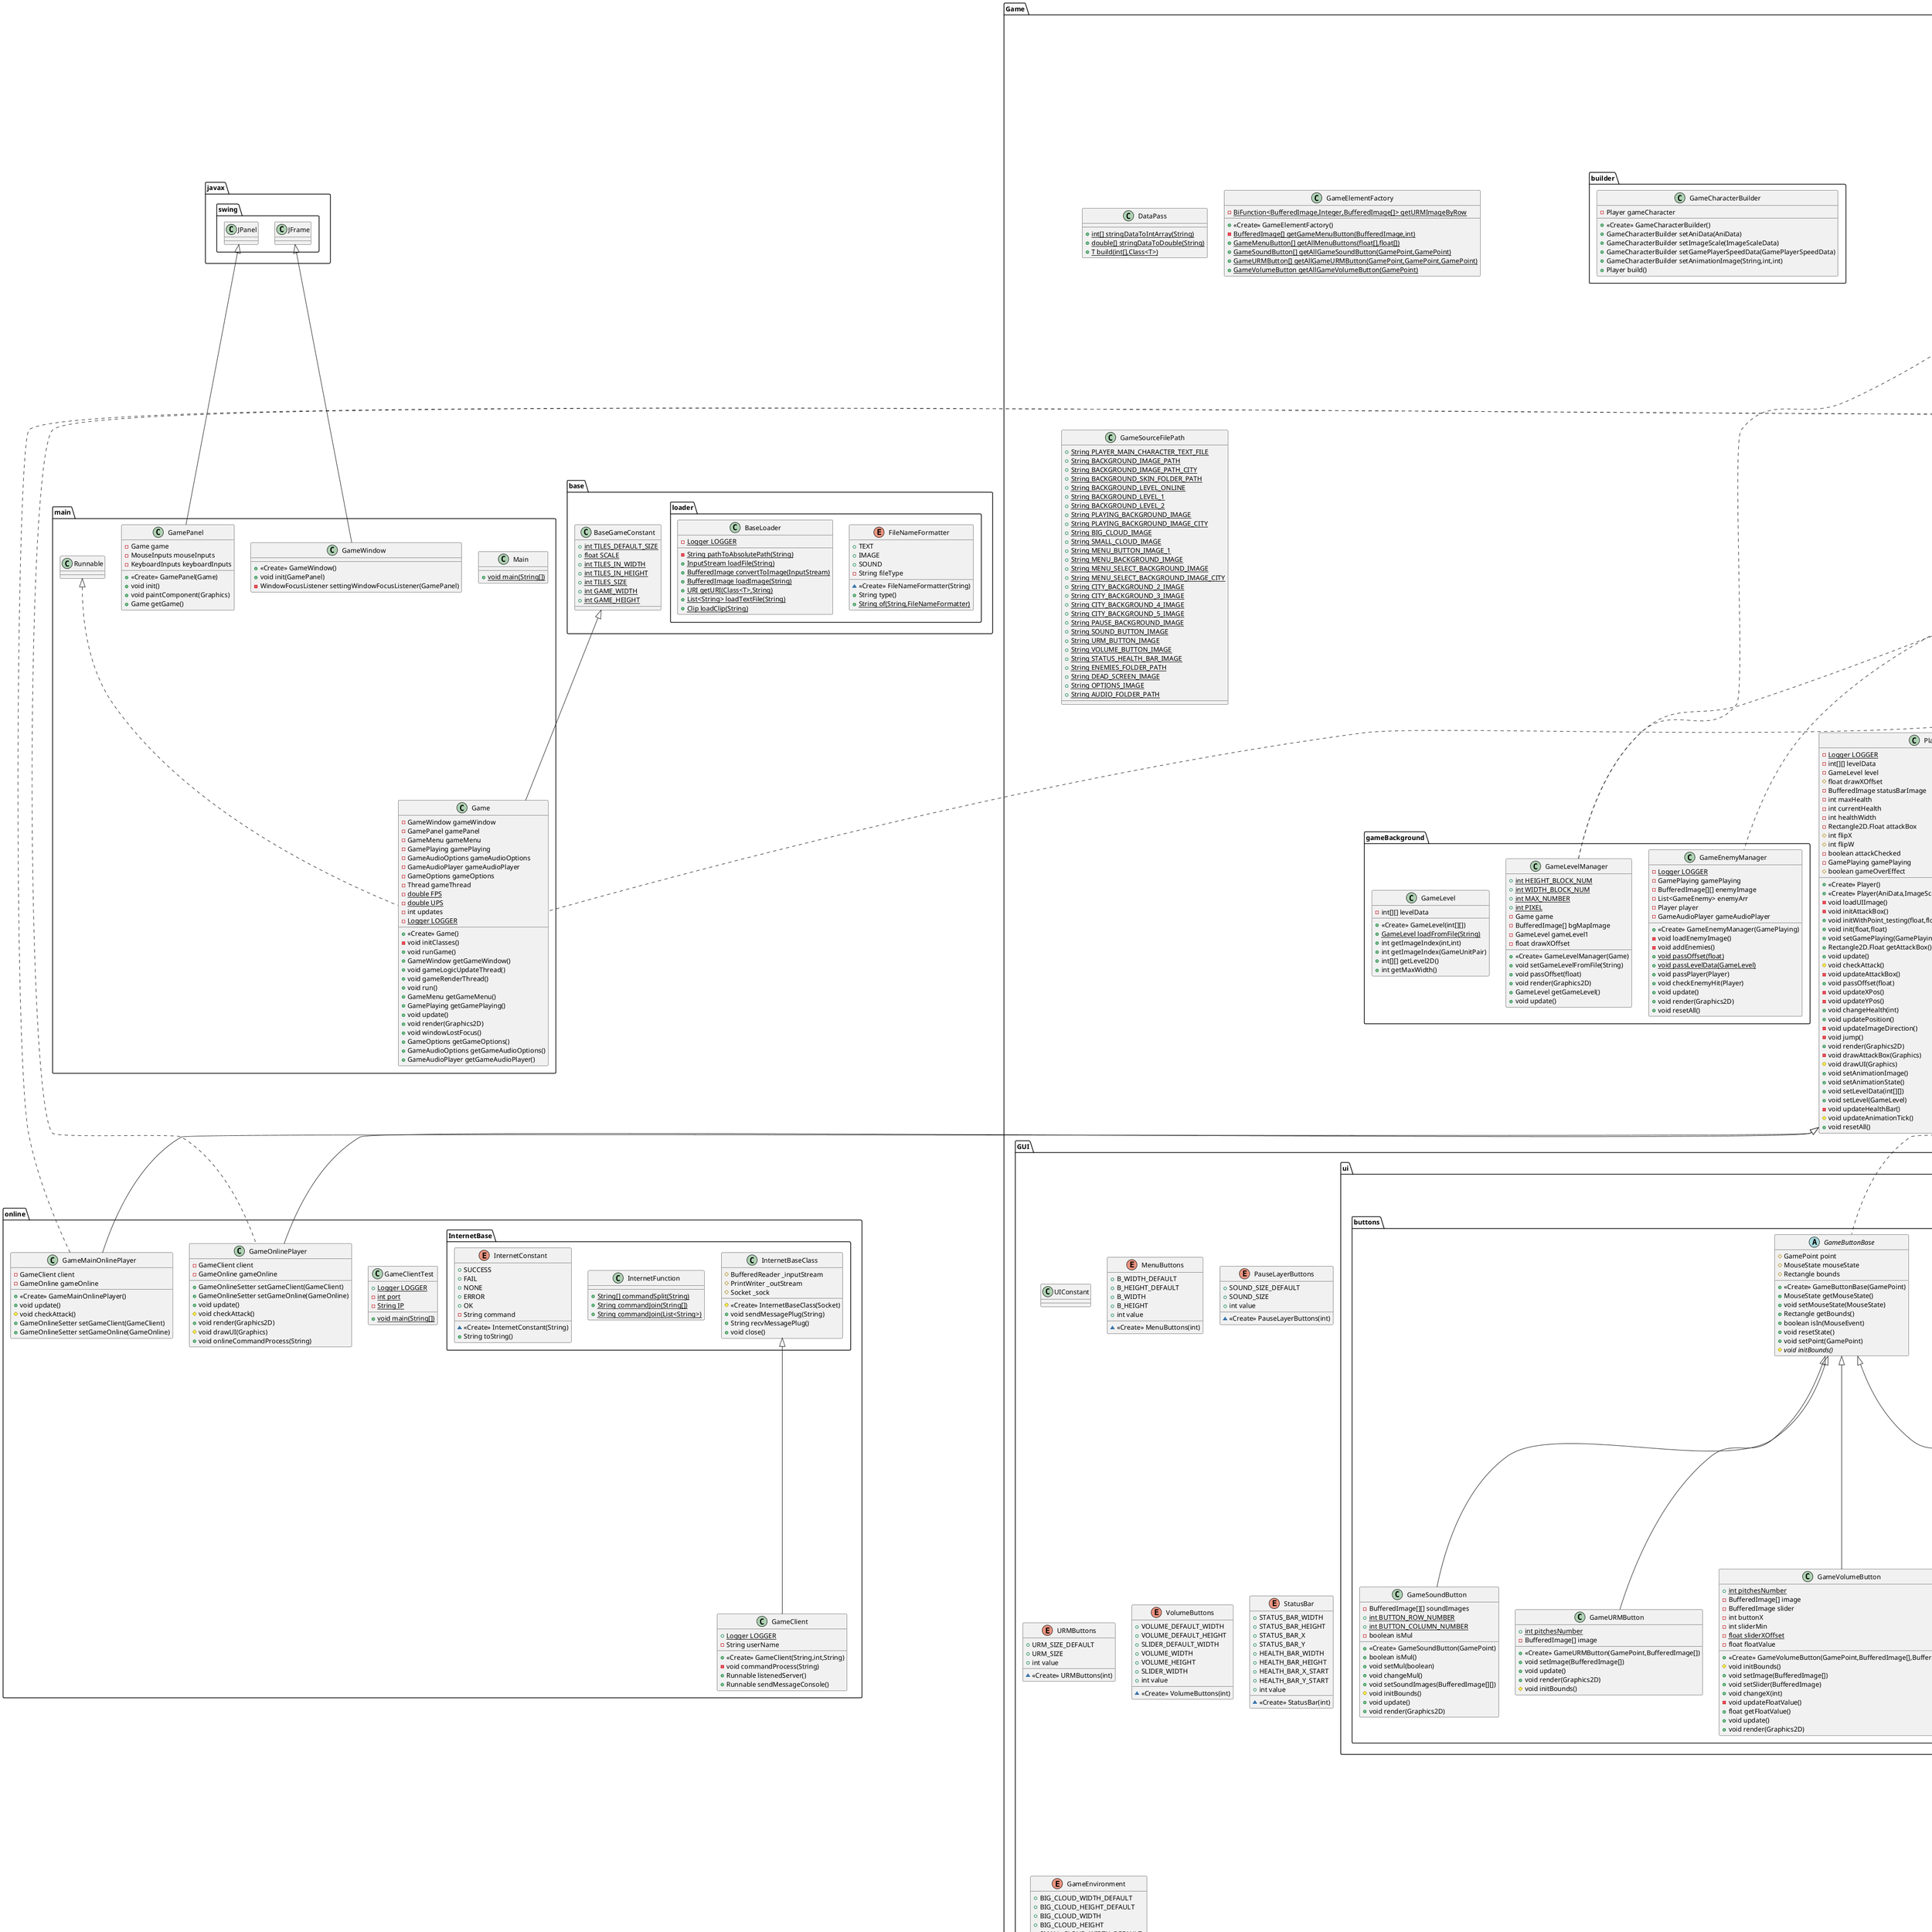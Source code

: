 @startuml
class online.GameClientTest {
+ {static} Logger LOGGER
- {static} int port
- {static} String IP
+ {static} void main(String[])
}
enum Game.audio.GameAudio {
+  MENU_1
+  LEVEL_1
+  LEVEL_2
+  CLICK
+  DIE
+  JUMP
+  GAMEOVER
+  LVL_COMPLETED
+  ATTACK_ONE
+  ATTACK_TWO
+  ATTACK_THREE
+  PLAYER_GET_HIT
+  ENEMY_ATTACK
+  ENEMY_DIE
+  ENEMY_FOUND_PLAYER
+ int arrayIndex
+ String fileName
+ {static} String[] allSongNames
+ {static} String[] allUISoundsName
+ {static} String[] allEffectNames
+ {static} GameAudio[] allAttackSound
+ {static} GameAudio[] allEnemyAttackEffectSound
~ <<Create>> GameAudio(int,String)
}
class Game.GUI.GameOptions {
- {static} Logger LOGGER
- GameAudioOptions gameAudioOptions
- BufferedImage backgroundImage
- GamePoint optionsPoints
- GameUnitPair optionsWH
- GameURMButton menuBtn
+ <<Create>> GameOptions(Game)
- void loadImage()
- void loadButtons()
+ void update()
+ void render(Graphics2D)
+ void mouseClicked(MouseEvent)
+ void mousePressed(MouseEvent)
+ void mouseReleased(MouseEvent)
+ void mouseEntered(MouseEvent)
+ void mouseExited(MouseEvent)
+ void mouseDragged(MouseEvent)
+ void mouseMoved(MouseEvent)
+ void keyTyped(KeyEvent)
+ void keyPressed(KeyEvent)
+ void keyReleased(KeyEvent)
}
class main.Main {
+ {static} void main(String[])
}
enum base.loader.FileNameFormatter {
+  TEXT
+  IMAGE
+  SOUND
- String fileType
~ <<Create>> FileNameFormatter(String)
+ String type()
+ {static} String of(String,FileNameFormatter)
}
class Game.DataPass {
+ {static} int[] stringDataToIntArray(String)
+ {static} double[] stringDataToDouble(String)
+ {static} T build(int[],Class<T>)
}
class online.InternetBase.InternetBaseClass {
# BufferedReader _inputStream
# PrintWriter _outStream
# Socket _sock
# <<Create>> InternetBaseClass(Socket)
+ void sendMessagePlug(String)
+ String recvMessagePlug()
+ void close()
}
abstract class Game.GUI.GameStateBase {
# Game game
+ <<Create>> GameStateBase(Game)
+ Game getGame()
+ boolean isIn(MouseEvent,GameMenuButton)
+ void setGameState(GameState)
}
class Game.GUI.ui.buttons.GameVolumeButton {
+ {static} int pitchesNumber
- BufferedImage[] image
- BufferedImage slider
- int buttonX
- int sliderMin
- {static} float sliderXOffset
- float floatValue
+ <<Create>> GameVolumeButton(GamePoint,BufferedImage[],BufferedImage)
# void initBounds()
+ void setImage(BufferedImage[])
+ void setSlider(BufferedImage)
+ void changeX(int)
- void updateFloatValue()
+ float getFloatValue()
+ void update()
+ void render(Graphics2D)
}
enum Game.gameBase.GameCalculator {
+  ADD
+  SUB
+  MUL
+  DIV
+ {static} GameUnitPair calculate(int,int,GameCalculator,int)
+ {static} GameUnitPair calculate(int,int,GameCalculatorLambda)
}
class Game.GUI.ui.GameAudioOptions {
- {static} Logger LOGGER
- GameSoundButton musicButton
- GameVolumeButton volumeButtons
- List<GameButtonBase> allButtons
- GameAudioPlayer gameAudioPlayer
+ <<Create>> GameAudioOptions(GameAudioPlayer)
- void createSoundButton()
- void createVolumeButtons()
+ void update()
+ void render(Graphics2D)
+ void mouseClicked(MouseEvent)
+ void mousePressed(MouseEvent)
+ void mouseReleased(MouseEvent)
+ void mouseEntered(MouseEvent)
+ void mouseExited(MouseEvent)
+ void mouseDragged(MouseEvent)
+ void mouseMoved(MouseEvent)
+ void keyTyped(KeyEvent)
+ void keyPressed(KeyEvent)
+ void keyReleased(KeyEvent)
}
class online.InternetBase.InternetFunction {
+ {static} String[] commandSplit(String)
+ {static} String commandJoin(String[])
+ {static} String commandJoin(List<String>)
}
class Game.Loader.ImageNamePath {
+ {static} String PLAYER_MAIN_CHARACTER
+ {static} String imagePath(String,String)
+ {static} String imagePath(String)
}
class Game.role.GameEnemy {
- {static} Logger LOGGER
+ {static} int levelDataID
- {static} float drawXOffset
- {static} GameLevel levelData
- Player player
- {static} float walkSpeed
- int flipX
- Rectangle2D.Float attackBox
- boolean findPlayer
+ <<Create>> GameEnemy()
+ <<Create>> GameEnemy(String,float,float,GameEnemyType,GameAudioPlayer)
+ <<Create>> GameEnemy(float,float,BufferedImage[][],GameAudioPlayer)
+ {static} void passLevelData(GameLevel)
+ void setGameAudioPlayer(GameAudioPlayer)
- void initAttackBox()
+ {static} void passOffset(float)
+ void passPlayer(Player)
+ void update()
- void updateAttackBox()
+ void render(Graphics2D)
- void drawAttackBox(Graphics)
+ void updatePosition()
- void moveX()
- void updateXPosAndBehavior()
- void updateYPos()
+ void setAnimationImage()
+ void setAnimationState()
}
class online.GameMainOnlinePlayer {
- GameClient client
- GameOnline gameOnline
+ <<Create>> GameMainOnlinePlayer()
+ void update()
# void checkAttack()
+ GameOnlineSetter setGameClient(GameClient)
+ GameOnlineSetter setGameOnline(GameOnline)
}
interface Game.PLUG.online.GameOnlineSetter {
+ GameOnlineSetter setGameClient(GameClient)
+ GameOnlineSetter setGameOnline(GameOnline)
}
class Game.gameBase.GamePoint {
+ <<Create>> GamePoint()
+ <<Create>> GamePoint(int,int)
+ <<Create>> GamePoint(float,float)
+ <<Create>> GamePoint(GameUnitPair)
+ <<Create>> GamePoint(Point)
+ {static} GamePoint buildGamePoint(int,int)
+ {static} GamePoint buildGamePoint(float,float)
+ {static} GamePoint buildGamePoint(GameUnitPair)
+ {static} GamePoint buildGamePoint(Point)
+ void addToX(float)
+ void subToX(float)
+ void mulToX(float)
+ void divToX(float)
+ void addToY(float)
+ void subToY(float)
+ void mulToY(float)
+ void divToY(float)
+ GamePoint getCopy()
+ boolean equals(Object)
+ String toString()
+ {static} double distance(GameUnitPair,GameUnitPair)
+ {static} GamePoint add(GameUnitPair,GameUnitPair)
+ {static} GamePoint sub(GameUnitPair,GameUnitPair)
+ {static} GamePoint mul(GameUnitPair,GameUnitPair)
+ {static} double dot(GameUnitPair,GameUnitPair)
}
interface Game.PLUG.gameMath.GameLambda {
+ T func(T,T)
}
class Game.GUI.ui.GamePauseDisplayLayer {
- BufferedImage backgroundImage
- GamePlaying gamePlaying
- GameAudioOptions gameAudioOptions
- GameUnitPair bgWH
- GamePoint bgPoint
- GameURMButton menuB
- List<GameButtonBase> allButtons
- {static} Logger LOGGER
+ <<Create>> GamePauseDisplayLayer(GamePlaying)
- void createURMButton()
- void loadBackground()
+ void update()
+ void render(Graphics2D)
+ void mouseClicked(MouseEvent)
+ void mousePressed(MouseEvent)
+ void mouseReleased(MouseEvent)
+ void mouseEntered(MouseEvent)
+ void mouseExited(MouseEvent)
+ void mouseDragged(MouseEvent)
+ void mouseMoved(MouseEvent)
+ void keyTyped(KeyEvent)
+ void keyPressed(KeyEvent)
+ void keyReleased(KeyEvent)
}
class Game.GUI.GameOnline {
- BufferedImage bgImage
+ {static} Logger LOGGER
- {static} int port
- GameLevelManager gameLevelManager
- String IP
- GameMainOnlinePlayer player
- GameOnlinePlayer gameOnlinePlayer
- String roomPlay
- String userName
- GameClient client
+ <<Create>> GameOnline(Game)
- void commandProcess(String)
- void loadImage()
- void initClient()
- void initClass()
+ void update()
+ void render(Graphics2D)
- void listenToServer()
+ void mouseClicked(MouseEvent)
+ void mousePressed(MouseEvent)
+ void mouseReleased(MouseEvent)
+ void mouseEntered(MouseEvent)
+ void mouseExited(MouseEvent)
+ void mouseDragged(MouseEvent)
+ void mouseMoved(MouseEvent)
- void keyEventToPlayerMove(KeyEvent,boolean)
+ void keyTyped(KeyEvent)
+ void keyPressed(KeyEvent)
+ void keyReleased(KeyEvent)
+ void setPlayerDying(boolean)
}
class Game.GUI.ui.buttons.GameMenuButton {
+ {static} int pitchesNumber
- {static} int xOffsetCenter
- GameState state
- BufferedImage[] images
+ <<Create>> GameMenuButton(GamePoint,BufferedImage[],GameState)
# void initBounds()
+ void update()
+ void render(Graphics2D)
+ void applyGameState()
}
class Game.Loader.GameElementLoader {
+ Player gameCharacter()
+ {static} Player getTestingGameCharacter()
+ {static} Player getTestingGameCharacter(String)
+ {static} BufferedImage[] loadBackgroundSkinImageFromTextList(String)
+ {static} Player loadCharacterByPath(String)
+ {static} int[][] loadGameLevelData(String,int,int)
+ {static} ArrayList<GameEnemy> loadGameEnemyData(String,int,int,BufferedImage[][],GameAudioPlayer)
}
class main.GameWindow {
+ <<Create>> GameWindow()
+ void init(GamePanel)
- WindowFocusListener settingWindowFocusListener(GamePanel)
}
class Game.GUI.UIConstant {
}
enum Game.GUI.MenuButtons {
+  B_WIDTH_DEFAULT
+  B_HEIGHT_DEFAULT
+  B_WIDTH
+  B_HEIGHT
+ int value
~ <<Create>> MenuButtons(int)
}
enum Game.GUI.PauseLayerButtons {
+  SOUND_SIZE_DEFAULT
+  SOUND_SIZE
+ int value
~ <<Create>> PauseLayerButtons(int)
}
enum Game.GUI.URMButtons {
+  URM_SIZE_DEFAULT
+  URM_SIZE
+ int value
~ <<Create>> URMButtons(int)
}
enum Game.GUI.VolumeButtons {
+  VOLUME_DEFAULT_WIDTH
+  VOLUME_DEFAULT_HEIGHT
+  SLIDER_DEFAULT_WIDTH
+  VOLUME_WIDTH
+  VOLUME_HEIGHT
+  SLIDER_WIDTH
+ int value
~ <<Create>> VolumeButtons(int)
}
enum Game.GUI.StatusBar {
+  STATUS_BAR_WIDTH
+  STATUS_BAR_HEIGHT
+  STATUS_BAR_X
+  STATUS_BAR_Y
+  HEALTH_BAR_WIDTH
+  HEALTH_BAR_HEIGHT
+  HEALTH_BAR_X_START
+  HEALTH_BAR_Y_START
+ int value
~ <<Create>> StatusBar(int)
}
class Game.Player {
- {static} Logger LOGGER
- int[][] levelData
- GameLevel level
# float drawXOffset
- BufferedImage statusBarImage
- int maxHealth
- int currentHealth
- int healthWidth
- Rectangle2D.Float attackBox
# int flipX
# int flipW
- boolean attackChecked
- GamePlaying gamePlaying
# boolean gameOverEffect
+ <<Create>> Player()
+ <<Create>> Player(AniData,ImageScaleData,GamePlayerSpeedData)
- void loadUIImage()
- void initAttackBox()
+ void initWithPoint_testing(float,float)
+ void init(float,float)
+ void setGamePlaying(GamePlaying)
+ Rectangle2D.Float getAttackBox()
+ void update()
# void checkAttack()
- void updateAttackBox()
+ void passOffset(float)
- void updateXPos()
- void updateYPos()
+ void changeHealth(int)
+ void updatePosition()
- void updateImageDirection()
- void jump()
+ void render(Graphics2D)
- void drawAttackBox(Graphics)
# void drawUI(Graphics)
+ void setAnimationImage()
+ void setAnimationState()
+ void setLevelData(int[][])
+ void setLevel(GameLevel)
- void updateHealthBar()
# void updateAnimationTick()
+ void resetAll()
}
class Game.audio.GameAudioPlayer {
- {static} Logger LOGGER
- Clip[] songs
- int currentSongId
- float volume
- boolean songMute
- Random random
- String folderPath
+ <<Create>> GameAudioPlayer(String)
- void loadUISoundEffects()
- void loadSongs()
- void loadEffects()
- String soundPath(String)
- Clip loadClip(String)
+ void setVolume(float)
+ void stopSong()
+ void setLevelSong(int)
+ void levelCompleted()
+ void playAttackSound()
+ void playEnemyAttackSound()
+ void playEffect(GameAudio)
+ void playUiEffect(GameAudio)
+ void playSong(GameAudio)
+ void toggleSongMute()
+ void toggleEffectMute()
- FloatControl clipToFloatControl(Clip)
- void updateSongVolume()
- void updateEffectsVolume()
}
enum Game.state.GameCharacterState {
+  IDLE
+  MOVING
+  JUMP
+  FALLING
+  ATTACKING
+  HIT
+  DEAD
+ int saveArrayIndex
+ int frameNumber
+ String imageString
~ <<Create>> GameCharacterState(int,int,String)
}
interface Game.PLUG.gameMath.GameCalculatorLambda {
+ int calculate(int)
}
class Game.GUI.ui.buttons.GameSoundButton {
- BufferedImage[][] soundImages
+ {static} int BUTTON_ROW_NUMBER
+ {static} int BUTTON_COLUMN_NUMBER
- boolean isMul
+ <<Create>> GameSoundButton(GamePoint)
+ boolean isMul()
+ void setMul(boolean)
+ void changeMul()
+ void setSoundImages(BufferedImage[][])
# void initBounds()
+ void update()
+ void render(Graphics2D)
}
class base.BaseGameConstant {
+ {static} int TILES_DEFAULT_SIZE
+ {static} float SCALE
+ {static} int TILES_IN_WIDTH
+ {static} int TILES_IN_HEIGHT
+ {static} int TILES_SIZE
+ {static} int GAME_WIDTH
+ {static} int GAME_HEIGHT
}
interface Game.PLUG.gameDrawer.GameRenderInterface {
+ void render(Graphics2D)
}
class Game.GUI.GamePlaying {
- {static} Logger LOGGER
- float leftBorder
- float rightBorder
- GameLevelManager gameLevelManager
- Player player
- GamePauseDisplayLayer gamePauseDisplayLayer
- boolean paused
- float xLevelOffset
- int levelTileWide
- int maxTileOffset
- int maxLevelOffset
- BufferedImage playingBackgroundImage
- BufferedImage cityImage2
- GameEnemyManager gameEnemyManager
- GameOverDisplayLayer gameOverDisplayLayer
- boolean gameOver
- boolean playerDying
+ <<Create>> GamePlaying(Game)
+ void setPaused(boolean)
+ void initClass()
+ Player getPlayer()
+ void windowLostFocus()
+ void update()
- void checkCloseToBorder()
+ void render(Graphics2D)
- void drawCityImage(Graphics2D)
+ void resetAll()
+ void setGameOver(boolean)
+ void checkEnemyHit(Player)
+ void mouseClicked(MouseEvent)
+ void mousePressed(MouseEvent)
+ void mouseReleased(MouseEvent)
+ void mouseEntered(MouseEvent)
+ void mouseExited(MouseEvent)
+ void mouseDragged(MouseEvent)
+ void mouseMoved(MouseEvent)
- void keyEventToPlayerMove(KeyEvent,boolean)
+ void keyTyped(KeyEvent)
+ void keyPressed(KeyEvent)
+ void keyReleased(KeyEvent)
+ void setPlayerDying(boolean)
}
class Game.GUI.ui.buttons.GameURMButton {
+ {static} int pitchesNumber
- BufferedImage[] image
+ <<Create>> GameURMButton(GamePoint,BufferedImage[])
+ void setImage(BufferedImage[])
+ void update()
+ void render(Graphics2D)
# void initBounds()
}
class online.GameOnlinePlayer {
- GameClient client
- GameOnline gameOnline
+ GameOnlineSetter setGameClient(GameClient)
+ GameOnlineSetter setGameOnline(GameOnline)
+ void update()
# void checkAttack()
+ void render(Graphics2D)
# void drawUI(Graphics)
+ void onlineCommandProcess(String)
}
enum Game.GUI.GameEnvironment {
+  BIG_CLOUD_WIDTH_DEFAULT
+  BIG_CLOUD_HEIGHT_DEFAULT
+  BIG_CLOUD_WIDTH
+  BIG_CLOUD_HEIGHT
+  SMALL_CLOUD_WIDTH_DEFAULT
+  SMALL_CLOUD_HEIGHT_DEFAULT
+  SMALL_CLOUD_WIDTH
+  SMALL_CLOUD_HEIGHT
+ int value
~ <<Create>> GameEnvironment(int)
}
class Game.GUI.ui.GameOverDisplayLayer {
- {static} Logger LOGGER
- GamePlaying gamePlaying
- BufferedImage deadDisplayImage
- GameUnitPair imageWH
- GamePoint imagePoint
- GameURMButton menuButton
- List<GameButtonBase> allButtons
+ <<Create>> GameOverDisplayLayer(GamePlaying)
- void loadImage()
- void loadButtons()
+ void update()
+ void render(Graphics2D)
+ void keyTyped(KeyEvent)
+ void keyPressed(KeyEvent)
+ void keyReleased(KeyEvent)
+ void mouseClicked(MouseEvent)
+ void mousePressed(MouseEvent)
+ void mouseReleased(MouseEvent)
+ void mouseEntered(MouseEvent)
+ void mouseExited(MouseEvent)
+ void mouseDragged(MouseEvent)
+ void mouseMoved(MouseEvent)
}
class online.GameClient {
+ {static} Logger LOGGER
- String userName
+ <<Create>> GameClient(String,int,String)
- void commandProcess(String)
+ Runnable listenedServer()
+ Runnable sendMessageConsole()
}
class logic.input.KeyboardInputs {
- Game game
+ <<Create>> KeyboardInputs(Game)
+ void keyTyped(KeyEvent)
+ void keyPressed(KeyEvent)
+ void keyReleased(KeyEvent)
}
class main.Game {
- GameWindow gameWindow
- GamePanel gamePanel
- GameMenu gameMenu
- GamePlaying gamePlaying
- GameAudioOptions gameAudioOptions
- GameAudioPlayer gameAudioPlayer
- GameOptions gameOptions
- Thread gameThread
- {static} double FPS
- {static} double UPS
- int updates
- {static} Logger LOGGER
+ <<Create>> Game()
- void initClasses()
+ void runGame()
+ GameWindow getGameWindow()
+ void gameLogicUpdateThread()
+ void gameRenderThread()
+ void run()
+ GameMenu getGameMenu()
+ GamePlaying getGamePlaying()
+ void update()
+ void render(Graphics2D)
+ void windowLostFocus()
+ GameOptions getGameOptions()
+ GameAudioOptions getGameAudioOptions()
+ GameAudioPlayer getGameAudioPlayer()
}
enum logic.input.Direction {
+  UP
+  DOWN
+  LEFT
+  RIGHT
+  NONE
+ String cmd
+ int index
~ <<Create>> Direction(String,int)
+ boolean isMoving()
}
class Game.gameBackground.GameEnemyManager {
- {static} Logger LOGGER
- GamePlaying gamePlaying
- BufferedImage[][] enemyImage
- List<GameEnemy> enemyArr
- Player player
- GameAudioPlayer gameAudioPlayer
+ <<Create>> GameEnemyManager(GamePlaying)
- void loadEnemyImage()
- void addEnemies()
+ {static} void passOffset(float)
+ {static} void passLevelData(GameLevel)
+ void passPlayer(Player)
+ void checkEnemyHit(Player)
+ void update()
+ void render(Graphics2D)
+ void resetAll()
}
abstract class Game.GUI.ui.buttons.GameButtonBase {
# GamePoint point
# MouseState mouseState
# Rectangle bounds
+ <<Create>> GameButtonBase(GamePoint)
+ MouseState getMouseState()
+ void setMouseState(MouseState)
+ Rectangle getBounds()
+ boolean isIn(MouseEvent)
+ void resetState()
+ void setPoint(GamePoint)
# {abstract}void initBounds()
}
class Game.GameElementFactory {
- {static} BiFunction<BufferedImage,Integer,BufferedImage[]> getURMImageByRow
+ <<Create>> GameElementFactory()
- {static} BufferedImage[] getGameMenuButton(BufferedImage,int)
+ {static} GameMenuButton[] getAllMenuButtons(float[],float[])
+ {static} GameSoundButton[] getAllGameSoundButton(GamePoint,GamePoint)
+ {static} GameURMButton[] getAllGameURMButton(GamePoint,GamePoint,GamePoint)
+ {static} GameVolumeButton getAllGameVolumeButton(GamePoint)
}
enum Game.role.GameEnemyType {
+  ENEMY_TYPE_1
+ int health
+ int damage
~ <<Create>> GameEnemyType(int,int)
}
abstract class Game.role.ABC.GameEnemyABC {
# GameEnemyType enemyType
# {static} float ATTACK_DISTANCE
# {static} float SEE_DISTANCE
# int maxHealth
# int currentHealth
# boolean firstUpdate
- boolean active
# boolean attackChecked
# GameAudioPlayer gameAudioPlayer
+ <<Create>> GameEnemyABC()
+ <<Create>> GameEnemyABC(GameEnemyType,GameAudioPlayer)
+ <<Create>> GameEnemyABC(AniData,ImageScaleData,GamePlayerSpeedData,GameEnemyType)
# void resetHealth(int)
+ boolean isActive()
+ GameEnemyType getEnemyType()
+ void setEnemyType(GameEnemyType)
+ void update()
+ int getAniIndex()
# void newEnemyState(GameCharacterState)
+ void getHurt(int)
# void checkPlayerGetHit(Rectangle2D.Float,Player)
+ GameCharacterState getEnemyState()
# void changeDirection()
# void turnTowardsPlayer(GameCharacterABC)
# boolean isPlayerInRange(GameCharacterABC)
# boolean isPlayerCloseForAttack(GameCharacterABC)
# boolean canSeePlayer(GameLevel,GameCharacterABC)
+ int getCurrentHealth()
+ void resetAll()
# void updateAnimationTick()
}
class logic.Controller.GameHelpMethods {
- {static} boolean outOfWindow(float,float,float)
- {static} boolean IsSolid(float,float,GameLevel)
+ {static} boolean IsTileSolid(float,float,GameLevel,boolean)
+ {static} boolean canMoveHere(GamePoint,float,float,GameLevel)
+ {static} boolean isOnTheFloor(GamePoint,float,float,GameLevel)
+ {static} boolean isFloor(GamePoint,float,float,GameLevel)
+ {static} boolean isAllTileWalkable(int,int,GameLevel,int)
+ {static} boolean isSightClear(GameLevel,GameCharacterABC,GameCharacterABC)
}
class logic.input.MouseInputs {
- Game game
+ <<Create>> MouseInputs(Game)
+ void mouseDragged(MouseEvent)
+ void mouseMoved(MouseEvent)
+ void mouseClicked(MouseEvent)
+ void mousePressed(MouseEvent)
+ void mouseReleased(MouseEvent)
+ void mouseEntered(MouseEvent)
+ void mouseExited(MouseEvent)
}
enum Game.state.GameState {
+  PLAYING
+  MENU
+  OPTIONS
+  QUITS
- {static} GameState state
- {static} Logger LOGGER
+ {static} GameState[] MENU_GAME_STATES_CHOOSE
+ {static} GameState getState()
+ {static} void setState(GameState)
}
interface Game.PLUG.online.GameOnlineInterface {
}
class Game.GameSourceFilePath {
+ {static} String PLAYER_MAIN_CHARACTER_TEXT_FILE
+ {static} String BACKGROUND_IMAGE_PATH
+ {static} String BACKGROUND_IMAGE_PATH_CITY
+ {static} String BACKGROUND_SKIN_FOLDER_PATH
+ {static} String BACKGROUND_LEVEL_ONLINE
+ {static} String BACKGROUND_LEVEL_1
+ {static} String BACKGROUND_LEVEL_2
+ {static} String PLAYING_BACKGROUND_IMAGE
+ {static} String PLAYING_BACKGROUND_IMAGE_CITY
+ {static} String BIG_CLOUD_IMAGE
+ {static} String SMALL_CLOUD_IMAGE
+ {static} String MENU_BUTTON_IMAGE_1
+ {static} String MENU_BACKGROUND_IMAGE
+ {static} String MENU_SELECT_BACKGROUND_IMAGE
+ {static} String MENU_SELECT_BACKGROUND_IMAGE_CITY
+ {static} String CITY_BACKGROUND_2_IMAGE
+ {static} String CITY_BACKGROUND_3_IMAGE
+ {static} String CITY_BACKGROUND_4_IMAGE
+ {static} String CITY_BACKGROUND_5_IMAGE
+ {static} String PAUSE_BACKGROUND_IMAGE
+ {static} String SOUND_BUTTON_IMAGE
+ {static} String URM_BUTTON_IMAGE
+ {static} String VOLUME_BUTTON_IMAGE
+ {static} String STATUS_HEALTH_BAR_IMAGE
+ {static} String ENEMIES_FOLDER_PATH
+ {static} String DEAD_SCREEN_IMAGE
+ {static} String OPTIONS_IMAGE
+ {static} String AUDIO_FOLDER_PATH
}
class Game.gameBackground.GameLevelManager {
+ {static} int HEIGHT_BLOCK_NUM
+ {static} int WIDTH_BLOCK_NUM
+ {static} int MAX_NUMBER
+ {static} int PIXEL
- Game game
- BufferedImage[] bgMapImage
- GameLevel gameLevel1
- float drawXOffset
+ <<Create>> GameLevelManager(Game)
+ void setGameLevelFromFile(String)
+ void passOffset(float)
+ void render(Graphics2D)
+ GameLevel getGameLevel()
+ void update()
}
interface Game.PLUG.gameDrawer.GameUpdateInterface {
+ void update()
}
class Game.Loader.ImageLoader {
- {static} BiFunction<String,Integer,BufferedImage> loadImageLambda
+ {static} BufferedImage loadImage(String,String)
+ {static} BufferedImage loadImage(String)
- {static} BufferedImage[] loadCharacterImageByState(String,GameCharacterState)
+ {static} BufferedImage[][] loadCharacterImage(String,int,int)
+ {static} BufferedImage[] loadBackgroundImage(String,int,int,int)
}
interface Game.PLUG.gameDrawer.GameRenderOffsetPass {
~ void passOffset(float)
}
class main.GamePanel {
- Game game
- MouseInputs mouseInputs
- KeyboardInputs keyboardInputs
+ <<Create>> GamePanel(Game)
+ void init()
+ void paintComponent(Graphics)
+ Game getGame()
}
class Game.gameBackground.GameLevel {
- int[][] levelData
+ <<Create>> GameLevel(int[][])
+ {static} GameLevel loadFromFile(String)
+ int getImageIndex(int,int)
+ int getImageIndex(GameUnitPair)
+ int[][] getLevel2D()
+ int getMaxWidth()
}
class Game.GUI.GameMenu {
- {static} int MENU_BUTTON_NUMBER
- GameMenuButton[] buttons
- BufferedImage backgroundImage
- GameUnitPair menuWH
- GamePoint menuBgPoint
- {static} float[] xMenuArray
- {static} float[] yMenuArray
+ <<Create>> GameMenu(Game)
- void loadGameMenuSelectBackgroundImage()
- void loadGameMenuBackgroundImage()
- void loadGameMenuButton()
+ void render(Graphics2D)
+ void update()
+ void mouseClicked(MouseEvent)
+ void mousePressed(MouseEvent)
+ void mouseReleased(MouseEvent)
- void resetButtons()
+ void mouseEntered(MouseEvent)
+ void mouseExited(MouseEvent)
+ void mouseDragged(MouseEvent)
+ void mouseMoved(MouseEvent)
+ void keyTyped(KeyEvent)
+ void keyPressed(KeyEvent)
+ void keyReleased(KeyEvent)
}
class Game.gameBase.GameUnitPair {
+ float x
+ <<Create>> GameUnitPair()
+ <<Create>> GameUnitPair(int,int)
+ <<Create>> GameUnitPair(float,float)
+ <<Create>> GameUnitPair(Point)
+ <<Create>> GameUnitPair(GameUnitPair)
+ {static} GameUnitPair buildGameUnitPair(int,int)
+ {static} GameUnitPair buildGameUnitPair(float,float)
+ {static} GameUnitPair buildGameUnitPair(Point)
+ GameUnitPair getPoint()
+ Point toIntPoint()
+ void setAll(float,float)
+ GameUnitPair getSizePoint()
+ void copy(GameUnitPair)
+ void copy(Point)
+ GameUnitPair getCopy()
+ GameUnitPair add(float)
+ GameUnitPair sub(float)
+ GameUnitPair mul(float)
+ GameUnitPair div(float)
+ void setX(float)
+ void setY(float)
+ float getX()
+ float getY()
+ int getIntX()
+ int getIntY()
+ void setW(float)
+ void setH(float)
+ float getW()
+ float getH()
+ int getIntW()
+ int getIntH()
}
class Game.builder.GameCharacterBuilder {
- Player gameCharacter
+ <<Create>> GameCharacterBuilder()
+ GameCharacterBuilder setAniData(AniData)
+ GameCharacterBuilder setImageScale(ImageScaleData)
+ GameCharacterBuilder setGamePlayerSpeedData(GamePlayerSpeedData)
+ GameCharacterBuilder setAnimationImage(String,int,int)
+ Player build()
}
abstract class Game.role.ABC.BasicGameCharacterABC {
+ {static} int HIT_BOX_WIDTH
+ {static} int HIT_BOX_HEIGHT
# GameCharacterState gameCharacterState
# boolean attacking
# GamePoint point
# float playerSpeed
# Direction direction
# int[] dirMove
# Rectangle2D.Float hitBox
# float airSpeed
# float gravity
# float jumpSpeed
# float fallSpeedAfterCollision
# boolean inAir
+ <<Create>> BasicGameCharacterABC()
+ <<Create>> BasicGameCharacterABC(GameCharacterState,GamePoint,Direction,boolean)
+ {abstract}void updatePosition()
# void initHitBox(GamePoint,int,int)
# void initHitBox()
# void updateHitBox()
+ Rectangle2D.Float getHitBox()
# void drawHitBox(Graphics,float)
# void resetInAir()
+ void setX(float)
+ void setY(float)
+ void setResetPoint(GamePoint)
+ GamePoint getGamePoint()
+ void setXY(float,float)
# void setPlayerSpeed(float)
+ void setAttacking(boolean)
+ void setCharacterState(GameCharacterState)
+ void stopDirection()
+ void setDirection(Direction,boolean)
+ void setJump(boolean)
+ void resetAll()
}
class base.loader.BaseLoader {
- {static} Logger LOGGER
- {static} String pathToAbsolutePath(String)
+ {static} InputStream loadFile(String)
+ {static} BufferedImage convertToImage(InputStream)
+ {static} BufferedImage loadImage(String)
+ {static} URI getURI(Class<T>,String)
+ {static} List<String> loadTextFile(String)
+ {static} Clip loadClip(String)
}
enum Game.state.MouseState {
+  OVER
+  PRESS
+  NONE
+ int toDisplayIndex
~ <<Create>> MouseState(int)
}
enum online.InternetBase.InternetConstant {
+  SUCCESS
+  FAIL
+  NONE
+  ERROR
+  OK
- String command
~ <<Create>> InternetConstant(String)
+ String toString()
}
interface Game.PLUG.GameStateMethod {
}
interface Game.PLUG.gameDrawer.GameAnimatedDrawer {
}
abstract class Game.role.ABC.GameCharacterABC {
# BufferedImage[][] animations
# int aniTick
# int imgScaleX
+ <<Create>> GameCharacterABC()
+ <<Create>> GameCharacterABC(AniData,ImageScaleData,GamePlayerSpeedData)
+ void setAniThing(AniData)
+ void setImageScale(ImageScaleData)
+ void setGamePlayerSpeedData(GamePlayerSpeedData)
+ void setAnimation(BufferedImage[][])
+ void setAnimationImage(String)
# void resetAniTick()
# void newState(GameCharacterState)
# void updateAnimationTick()
+ BufferedImage getAnimationImage(GameCharacterState,int)
- int scaleFunction(int)
+ GameUnitPair getImageScalePoint(BufferedImage)
+ {abstract}void setAnimationImage()
+ {abstract}void setAnimationState()
}


Game.PLUG.GameStateMethod <|.. Game.GUI.GameOptions
Game.GUI.GameStateBase <|-- Game.GUI.GameOptions
Game.GUI.ui.buttons.GameButtonBase <|-- Game.GUI.ui.buttons.GameVolumeButton
Game.PLUG.GameStateMethod <|.. Game.GUI.ui.GameAudioOptions
Game.role.ABC.GameEnemyABC <|-- Game.role.GameEnemy
Game.PLUG.online.GameOnlineSetter <|.. online.GameMainOnlinePlayer
Game.Player <|-- online.GameMainOnlinePlayer
Game.gameBase.GameUnitPair <|-- Game.gameBase.GamePoint
Game.PLUG.GameStateMethod <|.. Game.GUI.ui.GamePauseDisplayLayer
Game.PLUG.GameStateMethod <|.. Game.GUI.GameOnline
Game.GUI.GameStateBase <|-- Game.GUI.GameOnline
Game.GUI.ui.buttons.GameButtonBase <|-- Game.GUI.ui.buttons.GameMenuButton
javax.swing.JFrame <|-- main.GameWindow
Game.PLUG.gameDrawer.GameAnimatedDrawer <|.. Game.Player
Game.PLUG.gameDrawer.GameRenderOffsetPass <|.. Game.Player
Game.role.ABC.GameCharacterABC <|-- Game.Player
Game.GUI.ui.buttons.GameButtonBase <|-- Game.GUI.ui.buttons.GameSoundButton
Game.PLUG.GameStateMethod <|.. Game.GUI.GamePlaying
Game.GUI.GameStateBase <|-- Game.GUI.GamePlaying
Game.GUI.ui.buttons.GameButtonBase <|-- Game.GUI.ui.buttons.GameURMButton
Game.PLUG.online.GameOnlineSetter <|.. online.GameOnlinePlayer
Game.Player <|-- online.GameOnlinePlayer
Game.PLUG.GameStateMethod <|.. Game.GUI.ui.GameOverDisplayLayer
online.InternetBase.InternetBaseClass <|-- online.GameClient
java.awt.event.KeyListener <|.. logic.input.KeyboardInputs
main.Runnable <|.. main.Game
Game.PLUG.gameDrawer.GameAnimatedDrawer <|.. main.Game
base.BaseGameConstant <|-- main.Game
Game.PLUG.gameDrawer.GameAnimatedDrawer <|.. Game.gameBackground.GameEnemyManager
Game.PLUG.gameDrawer.GameAnimatedDrawer <|.. Game.GUI.ui.buttons.GameButtonBase
Game.PLUG.gameDrawer.GameAnimatedDrawer <|.. Game.role.ABC.GameEnemyABC
Game.role.ABC.GameCharacterABC <|-- Game.role.ABC.GameEnemyABC
java.awt.event.MouseListener <|.. logic.input.MouseInputs
java.awt.event.MouseMotionListener <|.. logic.input.MouseInputs
Game.PLUG.gameDrawer.GameAnimatedDrawer <|.. Game.gameBackground.GameLevelManager
Game.PLUG.gameDrawer.GameRenderOffsetPass <|.. Game.gameBackground.GameLevelManager
javax.swing.JPanel <|-- main.GamePanel
Game.PLUG.GameStateMethod <|.. Game.GUI.GameMenu
Game.GUI.GameStateBase <|-- Game.GUI.GameMenu
Game.PLUG.gameDrawer.GameAnimatedDrawer <|-- Game.PLUG.GameStateMethod
java.awt.event.MouseListener <|-- Game.PLUG.GameStateMethod
java.awt.event.MouseMotionListener <|-- Game.PLUG.GameStateMethod
java.awt.event.KeyListener <|-- Game.PLUG.GameStateMethod
Game.PLUG.gameDrawer.GameUpdateInterface <|-- Game.PLUG.gameDrawer.GameAnimatedDrawer
Game.PLUG.gameDrawer.GameRenderInterface <|-- Game.PLUG.gameDrawer.GameAnimatedDrawer
Game.role.ABC.BasicGameCharacterABC <|-- Game.role.ABC.GameCharacterABC
@enduml